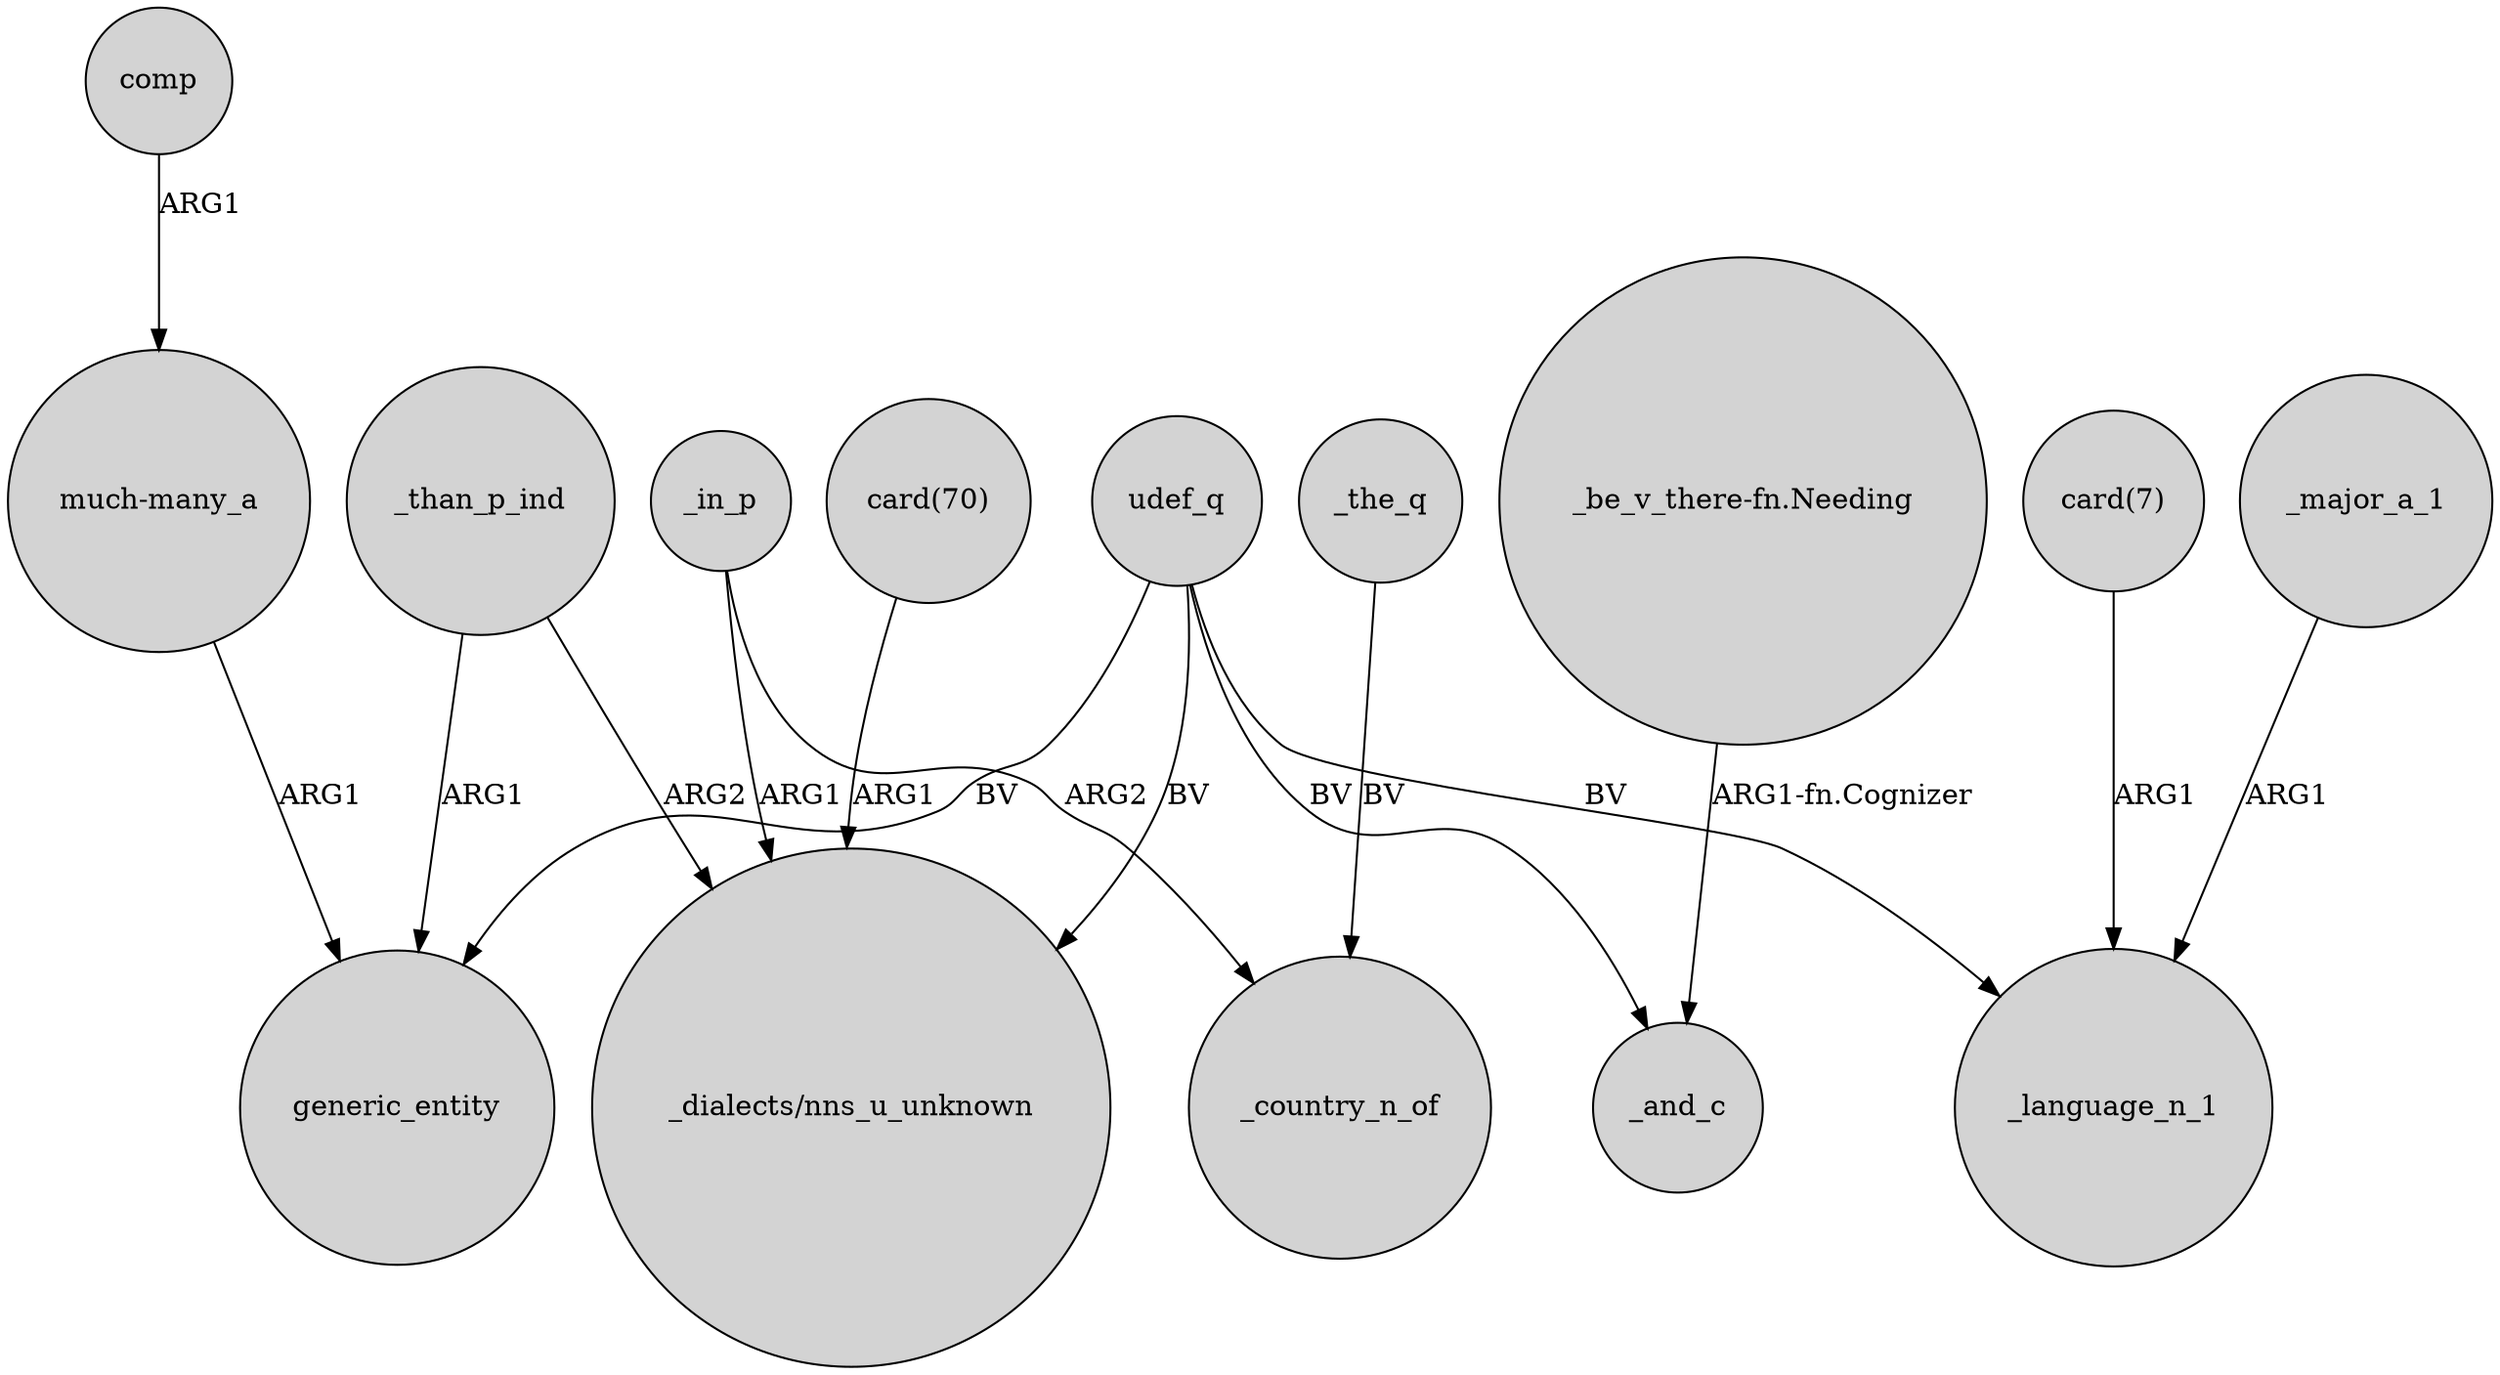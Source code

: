 digraph {
	node [shape=circle style=filled]
	udef_q -> "_dialects/nns_u_unknown" [label=BV]
	"much-many_a" -> generic_entity [label=ARG1]
	comp -> "much-many_a" [label=ARG1]
	_than_p_ind -> generic_entity [label=ARG1]
	_the_q -> _country_n_of [label=BV]
	_than_p_ind -> "_dialects/nns_u_unknown" [label=ARG2]
	_in_p -> "_dialects/nns_u_unknown" [label=ARG1]
	udef_q -> _and_c [label=BV]
	udef_q -> generic_entity [label=BV]
	"card(70)" -> "_dialects/nns_u_unknown" [label=ARG1]
	udef_q -> _language_n_1 [label=BV]
	_major_a_1 -> _language_n_1 [label=ARG1]
	"_be_v_there-fn.Needing" -> _and_c [label="ARG1-fn.Cognizer"]
	"card(7)" -> _language_n_1 [label=ARG1]
	_in_p -> _country_n_of [label=ARG2]
}
